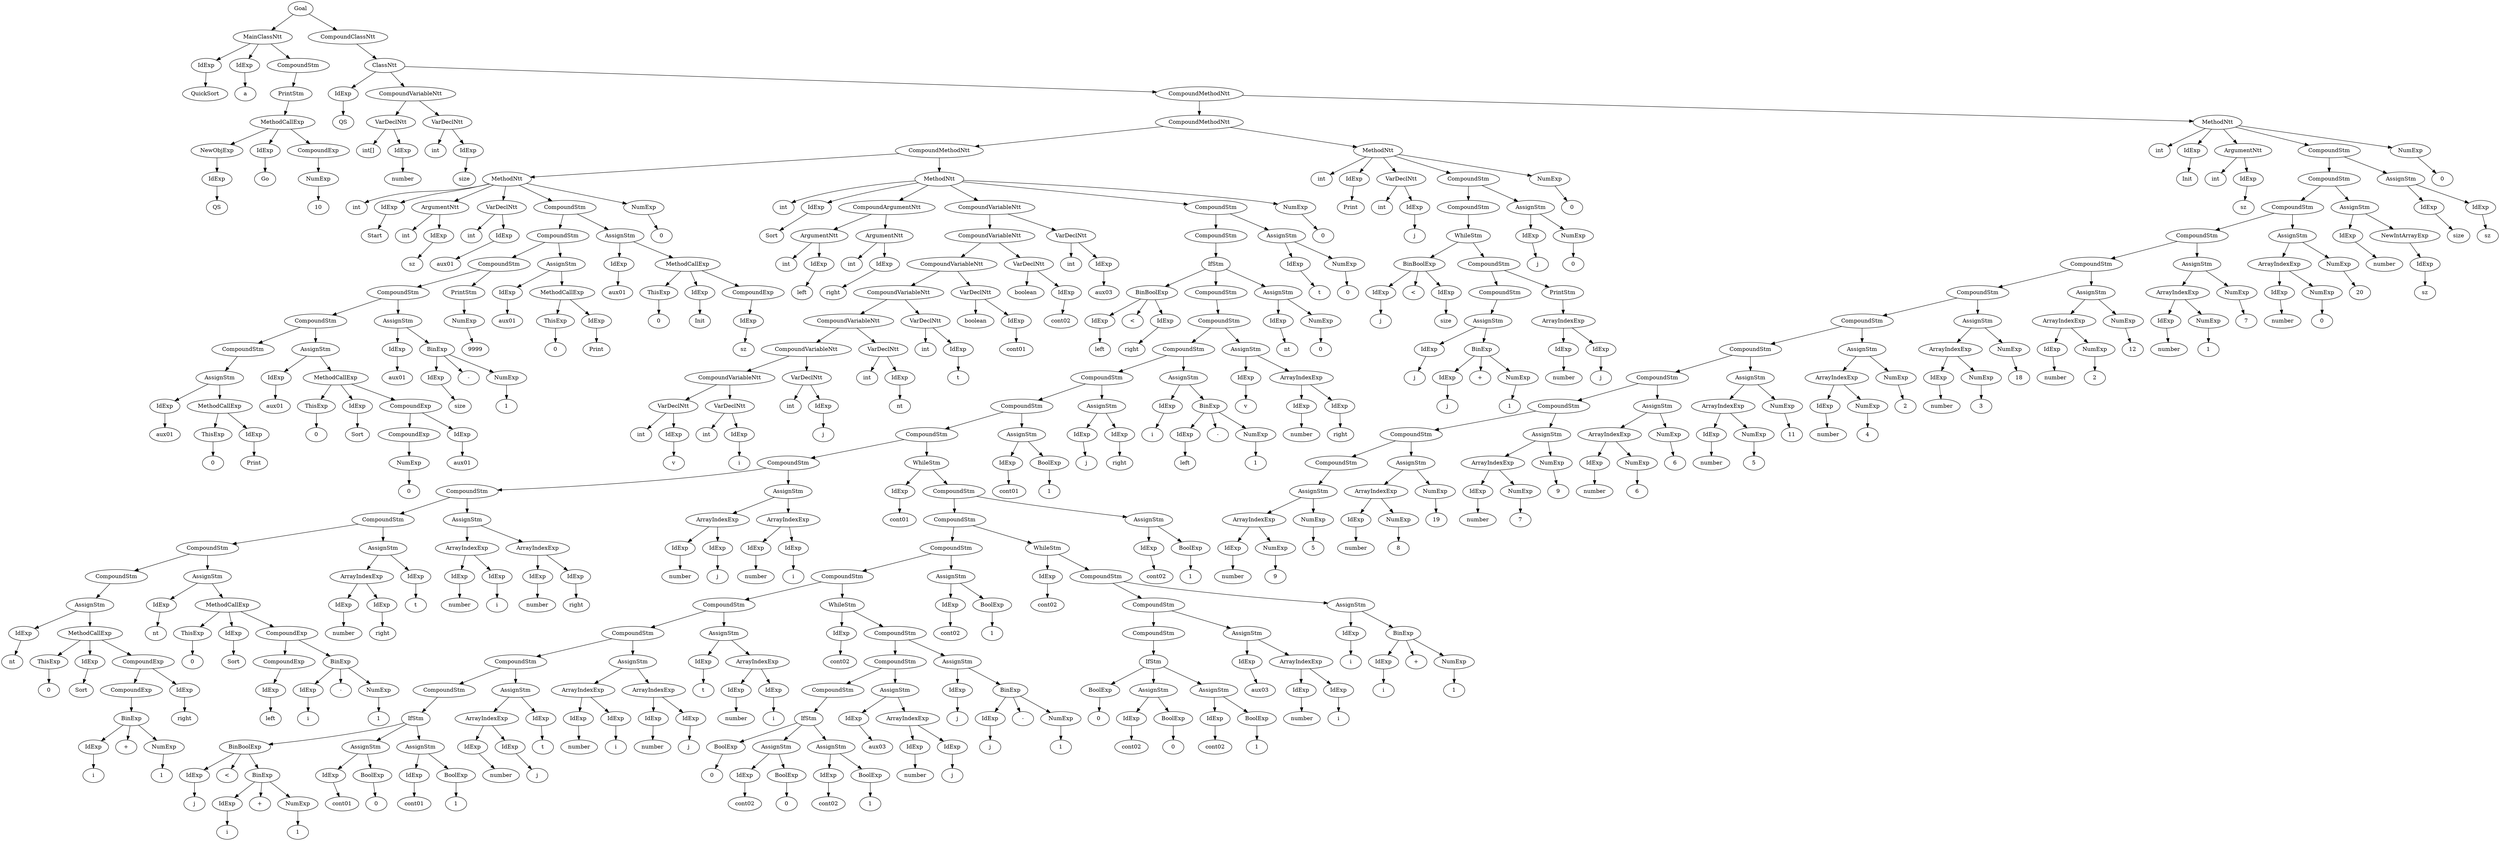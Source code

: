 digraph my_graph {
-1261427456;
-1261427456[label = "Goal"];
-1261427456->-1261434128;
-1261434128[label = "MainClassNtt"];
-1261434128->-1255141552
-1255141552[label = "IdExp"];
-1255141552->-1255141536;
-1255141536[label = "QuickSort"];
-1261434128->-1255141616
-1255141616[label = "IdExp"];
-1255141616->-1255141600;
-1255141600[label = "a"];
-1261434128->-1261434080;
-1261434080[label = "CompoundStm"];
-1261434080->-1257240656;
-1257240656[label = "PrintStm"];
-1257240656->-1261434032
-1261434032[label = "MethodCallExp"];
-1261434032->-1261433888
-1261433888[label = "NewObjExp"];
-1261433888->-1255141680
-1255141680[label = "IdExp"];
-1255141680->-1255141664;
-1255141664[label = "QS"];
-1261434032->-1255141744
-1255141744[label = "IdExp"];
-1255141744->-1255141728;
-1255141728[label = "Go"];
-1261434032->-1261433984;
-1261433984[label = "CompoundExp"];
-1261433984->-1261433936
-1261433936[label = "NumExp"];
-1261433936->-1261433920;
-1261433920[label = "10"];
-1261427456->-1261427408;
-1261427408[label = "CompoundClassNtt"];
-1261427408->-1261427360;
-1261427360[label = "ClassNtt"];
-1261427360->-1255141808
-1255141808[label = "IdExp"];
-1255141808->-1255141792;
-1255141792[label = "QS"];
-1261427360->-1261434320;
-1261434320[label = "CompoundVariableNtt"];
-1261434320->-1261434176;
-1261434176[label = "VarDeclNtt"];
-1261434176->-1257240688;
-1257240688[label = "int[]" ];
-1261434176->-1255141872
-1255141872[label = "IdExp"];
-1255141872->-1255141856;
-1255141856[label = "number"];
-1261434320->-1261434272;
-1261434272[label = "VarDeclNtt"];
-1261434272->-1257240720;
-1257240720[label = "int" ];
-1261434272->-1255141936
-1255141936[label = "IdExp"];
-1255141936->-1255141920;
-1255141920[label = "size"];
-1261427360->-1261427312;
-1261427312[label = "CompoundMethodNtt"];
-1261427312->-1261430624;
-1261430624[label = "CompoundMethodNtt"];
-1261430624->-1261429856;
-1261429856[label = "CompoundMethodNtt"];
-1261429856->-1255142960;
-1255142960[label = "MethodNtt"];
-1255142960->-1257240752;
-1257240752[label = "int" ];
-1255142960->-1255142000
-1255142000[label = "IdExp"];
-1255142000->-1255141984;
-1255141984[label = "Start"];
-1255142960->-1261434368;
-1261434368[label = "ArgumentNtt"];
-1261434368->-1257240784;
-1257240784[label = "int" ];
-1261434368->-1255142064
-1255142064[label = "IdExp"];
-1255142064->-1255142048;
-1255142048[label = "sz"];
-1255142960->-1261434464;
-1261434464[label = "VarDeclNtt"];
-1261434464->-1257240816;
-1257240816[label = "int" ];
-1261434464->-1255142128
-1255142128[label = "IdExp"];
-1255142128->-1255142112;
-1255142112[label = "aux01"];
-1255142960->-1261435760;
-1261435760[label = "CompoundStm"];
-1261435760->-1261435712;
-1261435712[label = "CompoundStm"];
-1261435712->-1261435664;
-1261435664[label = "CompoundStm"];
-1261435664->-1261435616;
-1261435616[label = "CompoundStm"];
-1261435616->-1261435568;
-1261435568[label = "CompoundStm"];
-1261435568->-1261435520;
-1261435520[label = "CompoundStm"];
-1261435520->-1261435472;
-1261435472[label = "AssignStm"];
-1261435472->-1255142832
-1255142832[label = "IdExp"];
-1255142832->-1255142816;
-1255142816[label = "aux01"];
-1261435472->-1261435424
-1261435424[label = "MethodCallExp"];
-1261435424->-1261435376
-1261435376[label = "ThisExp"];
-1261435376->-1261435360;
-1261435360[label = "0"];
-1261435424->-1255142896
-1255142896[label = "IdExp"];
-1255142896->-1255142880;
-1255142880[label = "Print"];
-1261435568->-1261435328;
-1261435328[label = "AssignStm"];
-1261435328->-1255142640
-1255142640[label = "IdExp"];
-1255142640->-1255142624;
-1255142624[label = "aux01"];
-1261435328->-1261435280
-1261435280[label = "MethodCallExp"];
-1261435280->-1261435088
-1261435088[label = "ThisExp"];
-1261435088->-1261435072;
-1261435072[label = "0"];
-1261435280->-1255142704
-1255142704[label = "IdExp"];
-1255142704->-1255142688;
-1255142688[label = "Sort"];
-1261435280->-1261435232;
-1261435232[label = "CompoundExp"];
-1261435232->-1261435184;
-1261435184[label = "CompoundExp"];
-1261435184->-1261435136
-1261435136[label = "NumExp"];
-1261435136->-1261435120;
-1261435120[label = "0"];
-1261435232->-1255142768
-1255142768[label = "IdExp"];
-1255142768->-1255142752;
-1255142752[label = "aux01"];
-1261435616->-1261435040;
-1261435040[label = "AssignStm"];
-1261435040->-1255142512
-1255142512[label = "IdExp"];
-1255142512->-1255142496;
-1255142496[label = "aux01"];
-1261435040->-1261434992;
-1261434992[label = "BinExp"];
-1261434992->-1255142576
-1255142576[label = "IdExp"];
-1255142576->-1255142560;
-1255142560[label = "size"];
-1261434992->-1261434968;
-1261434968[label = "-" ];
-1261434992->-1261434944
-1261434944[label = "NumExp"];
-1261434944->-1261434928;
-1261434928[label = "1"];
-1261435664->-1257240848;
-1257240848[label = "PrintStm"];
-1257240848->-1261434896
-1261434896[label = "NumExp"];
-1261434896->-1261434880;
-1261434880[label = "9999"];
-1261435712->-1261434848;
-1261434848[label = "AssignStm"];
-1261434848->-1255142384
-1255142384[label = "IdExp"];
-1255142384->-1255142368;
-1255142368[label = "aux01"];
-1261434848->-1261434800
-1261434800[label = "MethodCallExp"];
-1261434800->-1261434752
-1261434752[label = "ThisExp"];
-1261434752->-1261434736;
-1261434736[label = "0"];
-1261434800->-1255142448
-1255142448[label = "IdExp"];
-1255142448->-1255142432;
-1255142432[label = "Print"];
-1261435760->-1261434704;
-1261434704[label = "AssignStm"];
-1261434704->-1255142192
-1255142192[label = "IdExp"];
-1255142192->-1255142176;
-1255142176[label = "aux01"];
-1261434704->-1261434656
-1261434656[label = "MethodCallExp"];
-1261434656->-1261434560
-1261434560[label = "ThisExp"];
-1261434560->-1261434544;
-1261434544[label = "0"];
-1261434656->-1255142256
-1255142256[label = "IdExp"];
-1255142256->-1255142240;
-1255142240[label = "Init"];
-1261434656->-1261434608;
-1261434608[label = "CompoundExp"];
-1261434608->-1255142320
-1255142320[label = "IdExp"];
-1255142320->-1255142304;
-1255142304[label = "sz"];
-1255142960->-1261435808
-1261435808[label = "NumExp"];
-1261435808->-1261435792;
-1261435792[label = "0"];
-1261429856->-1255139888;
-1255139888[label = "MethodNtt"];
-1255139888->-1257240880;
-1257240880[label = "int" ];
-1255139888->-1255143024
-1255143024[label = "IdExp"];
-1255143024->-1255143008;
-1255143008[label = "Sort"];
-1255139888->-1261436048;
-1261436048[label = "CompoundArgumentNtt"];
-1261436048->-1261435904;
-1261435904[label = "ArgumentNtt"];
-1261435904->-1257240912;
-1257240912[label = "int" ];
-1261435904->-1255143088
-1255143088[label = "IdExp"];
-1255143088->-1255143072;
-1255143072[label = "left"];
-1261436048->-1261436000;
-1261436000[label = "ArgumentNtt"];
-1261436000->-1257240944;
-1257240944[label = "int" ];
-1261436000->-1255143152
-1255143152[label = "IdExp"];
-1255143152->-1255143136;
-1255143136[label = "right"];
-1255139888->-1261436816;
-1261436816[label = "CompoundVariableNtt"];
-1261436816->-1261436720;
-1261436720[label = "CompoundVariableNtt"];
-1261436720->-1261436624;
-1261436624[label = "CompoundVariableNtt"];
-1261436624->-1261436528;
-1261436528[label = "CompoundVariableNtt"];
-1261436528->-1261436432;
-1261436432[label = "CompoundVariableNtt"];
-1261436432->-1261436336;
-1261436336[label = "CompoundVariableNtt"];
-1261436336->-1261436240;
-1261436240[label = "CompoundVariableNtt"];
-1261436240->-1261436096;
-1261436096[label = "VarDeclNtt"];
-1261436096->-1257240976;
-1257240976[label = "int" ];
-1261436096->-1255143216
-1255143216[label = "IdExp"];
-1255143216->-1255143200;
-1255143200[label = "v"];
-1261436240->-1261436192;
-1261436192[label = "VarDeclNtt"];
-1261436192->-1257241008;
-1257241008[label = "int" ];
-1261436192->-1255143280
-1255143280[label = "IdExp"];
-1255143280->-1255143264;
-1255143264[label = "i"];
-1261436336->-1261436288;
-1261436288[label = "VarDeclNtt"];
-1261436288->-1257241040;
-1257241040[label = "int" ];
-1261436288->-1255143344
-1255143344[label = "IdExp"];
-1255143344->-1255143328;
-1255143328[label = "j"];
-1261436432->-1261436384;
-1261436384[label = "VarDeclNtt"];
-1261436384->-1257241072;
-1257241072[label = "int" ];
-1261436384->-1255143408
-1255143408[label = "IdExp"];
-1255143408->-1255143392;
-1255143392[label = "nt"];
-1261436528->-1261436480;
-1261436480[label = "VarDeclNtt"];
-1261436480->-1257241104;
-1257241104[label = "int" ];
-1261436480->-1255143472
-1255143472[label = "IdExp"];
-1255143472->-1255143456;
-1255143456[label = "t"];
-1261436624->-1261436576;
-1261436576[label = "VarDeclNtt"];
-1261436576->-1257241136;
-1257241136[label = "boolean" ];
-1261436576->-1255143536
-1255143536[label = "IdExp"];
-1255143536->-1255143520;
-1255143520[label = "cont01"];
-1261436720->-1261436672;
-1261436672[label = "VarDeclNtt"];
-1261436672->-1257241168;
-1257241168[label = "boolean" ];
-1261436672->-1255143600
-1255143600[label = "IdExp"];
-1255143600->-1255143584;
-1255143584[label = "cont02"];
-1261436816->-1261436768;
-1261436768[label = "VarDeclNtt"];
-1261436768->-1257241200;
-1257241200[label = "int" ];
-1261436768->-1255143664
-1255143664[label = "IdExp"];
-1255143664->-1255143648;
-1255143648[label = "aux03"];
-1255139888->-1261429760;
-1261429760[label = "CompoundStm"];
-1261429760->-1261429712;
-1261429712[label = "CompoundStm"];
-1261429712->-1261429664;
-1261429664[label = "IfStm"];
-1261429664->-1261430816;
-1261430816[label = "BinBoolExp"];
-1261430816->-1255143792
-1255143792[label = "IdExp"];
-1255143792->-1255143776;
-1255143776[label = "left"];
-1261430816->-1261430792;
-1261430792[label = "<" ];
-1261430816->-1255143856
-1255143856[label = "IdExp"];
-1255143856->-1255143840;
-1255143840[label = "right"];
-1261429664->-1261429520;
-1261429520[label = "CompoundStm"];
-1261429520->-1261429472;
-1261429472[label = "CompoundStm"];
-1261429472->-1261429424;
-1261429424[label = "CompoundStm"];
-1261429424->-1261429376;
-1261429376[label = "CompoundStm"];
-1261429376->-1261429328;
-1261429328[label = "CompoundStm"];
-1261429328->-1261429280;
-1261429280[label = "CompoundStm"];
-1261429280->-1261429232;
-1261429232[label = "CompoundStm"];
-1261429232->-1261429184;
-1261429184[label = "CompoundStm"];
-1261429184->-1261429136;
-1261429136[label = "CompoundStm"];
-1261429136->-1261429088;
-1261429088[label = "CompoundStm"];
-1261429088->-1261429040;
-1261429040[label = "CompoundStm"];
-1261429040->-1261428992;
-1261428992[label = "AssignStm"];
-1261428992->-1255139568
-1255139568[label = "IdExp"];
-1255139568->-1255139552;
-1255139552[label = "nt"];
-1261428992->-1261428944
-1261428944[label = "MethodCallExp"];
-1261428944->-1261428704
-1261428704[label = "ThisExp"];
-1261428704->-1261428688;
-1261428688[label = "0"];
-1261428944->-1255139632
-1255139632[label = "IdExp"];
-1255139632->-1255139616;
-1255139616[label = "Sort"];
-1261428944->-1261428896;
-1261428896[label = "CompoundExp"];
-1261428896->-1261428848;
-1261428848[label = "CompoundExp"];
-1261428848->-1261428800;
-1261428800[label = "BinExp"];
-1261428800->-1255139696
-1255139696[label = "IdExp"];
-1255139696->-1255139680;
-1255139680[label = "i"];
-1261428800->-1261428776;
-1261428776[label = "+" ];
-1261428800->-1261428752
-1261428752[label = "NumExp"];
-1261428752->-1261428736;
-1261428736[label = "1"];
-1261428896->-1255139760
-1255139760[label = "IdExp"];
-1255139760->-1255139744;
-1255139744[label = "right"];
-1261429088->-1261428656;
-1261428656[label = "AssignStm"];
-1261428656->-1255139312
-1255139312[label = "IdExp"];
-1255139312->-1255139296;
-1255139296[label = "nt"];
-1261428656->-1261428608
-1261428608[label = "MethodCallExp"];
-1261428608->-1261428368
-1261428368[label = "ThisExp"];
-1261428368->-1261428352;
-1261428352[label = "0"];
-1261428608->-1255139376
-1255139376[label = "IdExp"];
-1255139376->-1255139360;
-1255139360[label = "Sort"];
-1261428608->-1261428560;
-1261428560[label = "CompoundExp"];
-1261428560->-1261428416;
-1261428416[label = "CompoundExp"];
-1261428416->-1255139440
-1255139440[label = "IdExp"];
-1255139440->-1255139424;
-1255139424[label = "left"];
-1261428560->-1261428512;
-1261428512[label = "BinExp"];
-1261428512->-1255139504
-1255139504[label = "IdExp"];
-1255139504->-1255139488;
-1255139488[label = "i"];
-1261428512->-1261428488;
-1261428488[label = "-" ];
-1261428512->-1261428464
-1261428464[label = "NumExp"];
-1261428464->-1261428448;
-1261428448[label = "1"];
-1261429136->-1261428320;
-1261428320[label = "AssignStm"];
-1261428320->-1261428272
-1261428272[label = "ArrayIndexExp"];
-1261428272->-1255139120
-1255139120[label = "IdExp"];
-1255139120->-1255139104;
-1255139104[label = "number"];
-1261428272->-1255139184
-1255139184[label = "IdExp"];
-1255139184->-1255139168;
-1255139168[label = "right"];
-1261428320->-1255139248
-1255139248[label = "IdExp"];
-1255139248->-1255139232;
-1255139232[label = "t"];
-1261429184->-1261428224;
-1261428224[label = "AssignStm"];
-1261428224->-1261428128
-1261428128[label = "ArrayIndexExp"];
-1261428128->-1255138864
-1255138864[label = "IdExp"];
-1255138864->-1255138848;
-1255138848[label = "number"];
-1261428128->-1255138928
-1255138928[label = "IdExp"];
-1255138928->-1255138912;
-1255138912[label = "i"];
-1261428224->-1261428176
-1261428176[label = "ArrayIndexExp"];
-1261428176->-1255138992
-1255138992[label = "IdExp"];
-1255138992->-1255138976;
-1255138976[label = "number"];
-1261428176->-1255139056
-1255139056[label = "IdExp"];
-1255139056->-1255139040;
-1255139040[label = "right"];
-1261429232->-1261428080;
-1261428080[label = "AssignStm"];
-1261428080->-1261427984
-1261427984[label = "ArrayIndexExp"];
-1261427984->-1255138608
-1255138608[label = "IdExp"];
-1255138608->-1255138592;
-1255138592[label = "number"];
-1261427984->-1255138672
-1255138672[label = "IdExp"];
-1255138672->-1255138656;
-1255138656[label = "j"];
-1261428080->-1261428032
-1261428032[label = "ArrayIndexExp"];
-1261428032->-1255138736
-1255138736[label = "IdExp"];
-1255138736->-1255138720;
-1255138720[label = "number"];
-1261428032->-1255138800
-1255138800[label = "IdExp"];
-1255138800->-1255138784;
-1255138784[label = "i"];
-1261429280->-1261427936;
-1261427936[label = "WhileStm"];
-1261427936->-1255144432
-1255144432[label = "IdExp"];
-1255144432->-1255144416;
-1255144416[label = "cont01"];
-1261427936->-1261427888;
-1261427888[label = "CompoundStm"];
-1261427888->-1261427840;
-1261427840[label = "CompoundStm"];
-1261427840->-1261427792;
-1261427792[label = "CompoundStm"];
-1261427792->-1261427744;
-1261427744[label = "CompoundStm"];
-1261427744->-1261433840;
-1261433840[label = "CompoundStm"];
-1261433840->-1261433792;
-1261433792[label = "CompoundStm"];
-1261433792->-1261433744;
-1261433744[label = "CompoundStm"];
-1261433744->-1261433696;
-1261433696[label = "CompoundStm"];
-1261433696->-1261433648;
-1261433648[label = "IfStm"];
-1261433648->-1261433408;
-1261433408[label = "BinBoolExp"];
-1261433408->-1255138352
-1255138352[label = "IdExp"];
-1255138352->-1255138336;
-1255138336[label = "j"];
-1261433408->-1261433384;
-1261433384[label = "<" ];
-1261433408->-1261433360;
-1261433360[label = "BinExp"];
-1261433360->-1255138416
-1255138416[label = "IdExp"];
-1255138416->-1255138400;
-1255138400[label = "i"];
-1261433360->-1261433336;
-1261433336[label = "+" ];
-1261433360->-1261433312
-1261433312[label = "NumExp"];
-1261433312->-1261433296;
-1261433296[label = "1"];
-1261433648->-1261433504;
-1261433504[label = "AssignStm"];
-1261433504->-1255138480
-1255138480[label = "IdExp"];
-1255138480->-1255138464;
-1255138464[label = "cont01"];
-1261433504->-1261433456
-1261433456[label = "BoolExp"];
-1261433456->-1261433440;
-1261433440[label = "0"];
-1261433648->-1261433600;
-1261433600[label = "AssignStm"];
-1261433600->-1255138544
-1255138544[label = "IdExp"];
-1255138544->-1255138528;
-1255138528[label = "cont01"];
-1261433600->-1261433552
-1261433552[label = "BoolExp"];
-1261433552->-1261433536;
-1261433536[label = "1"];
-1261433744->-1261433264;
-1261433264[label = "AssignStm"];
-1261433264->-1261433216
-1261433216[label = "ArrayIndexExp"];
-1261433216->-1255138160
-1255138160[label = "IdExp"];
-1255138160->-1255138144;
-1255138144[label = "number"];
-1261433216->-1255138224
-1255138224[label = "IdExp"];
-1255138224->-1255138208;
-1255138208[label = "j"];
-1261433264->-1255138288
-1255138288[label = "IdExp"];
-1255138288->-1255138272;
-1255138272[label = "t"];
-1261433792->-1261433168;
-1261433168[label = "AssignStm"];
-1261433168->-1261433072
-1261433072[label = "ArrayIndexExp"];
-1261433072->-1255137904
-1255137904[label = "IdExp"];
-1255137904->-1255137888;
-1255137888[label = "number"];
-1261433072->-1255137968
-1255137968[label = "IdExp"];
-1255137968->-1255137952;
-1255137952[label = "i"];
-1261433168->-1261433120
-1261433120[label = "ArrayIndexExp"];
-1261433120->-1255138032
-1255138032[label = "IdExp"];
-1255138032->-1255138016;
-1255138016[label = "number"];
-1261433120->-1255138096
-1255138096[label = "IdExp"];
-1255138096->-1255138080;
-1255138080[label = "j"];
-1261433840->-1261433024;
-1261433024[label = "AssignStm"];
-1261433024->-1255137712
-1255137712[label = "IdExp"];
-1255137712->-1255137696;
-1255137696[label = "t"];
-1261433024->-1261432976
-1261432976[label = "ArrayIndexExp"];
-1261432976->-1255137776
-1255137776[label = "IdExp"];
-1255137776->-1255137760;
-1255137760[label = "number"];
-1261432976->-1255137840
-1255137840[label = "IdExp"];
-1255137840->-1255137824;
-1255137824[label = "i"];
-1261427744->-1261432928;
-1261432928[label = "WhileStm"];
-1261432928->-1255145264
-1255145264[label = "IdExp"];
-1255145264->-1255145248;
-1255145248[label = "cont02"];
-1261432928->-1261432880;
-1261432880[label = "CompoundStm"];
-1261432880->-1261432832;
-1261432832[label = "CompoundStm"];
-1261432832->-1261432784;
-1261432784[label = "CompoundStm"];
-1261432784->-1261432736;
-1261432736[label = "IfStm"];
-1261432736->-1261432496
-1261432496[label = "BoolExp"];
-1261432496->-1261432480;
-1261432480[label = "0"];
-1261432736->-1261432592;
-1261432592[label = "AssignStm"];
-1261432592->-1255137584
-1255137584[label = "IdExp"];
-1255137584->-1255137568;
-1255137568[label = "cont02"];
-1261432592->-1261432544
-1261432544[label = "BoolExp"];
-1261432544->-1261432528;
-1261432528[label = "0"];
-1261432736->-1261432688;
-1261432688[label = "AssignStm"];
-1261432688->-1255137648
-1255137648[label = "IdExp"];
-1255137648->-1255137632;
-1255137632[label = "cont02"];
-1261432688->-1261432640
-1261432640[label = "BoolExp"];
-1261432640->-1261432624;
-1261432624[label = "1"];
-1261432832->-1261432400;
-1261432400[label = "AssignStm"];
-1261432400->-1255145456
-1255145456[label = "IdExp"];
-1255145456->-1255145440;
-1255145440[label = "aux03"];
-1261432400->-1261432352
-1261432352[label = "ArrayIndexExp"];
-1261432352->-1255137328
-1255137328[label = "IdExp"];
-1255137328->-1255137312;
-1255137312[label = "number"];
-1261432352->-1255137392
-1255137392[label = "IdExp"];
-1255137392->-1255137376;
-1255137376[label = "j"];
-1261432880->-1261432304;
-1261432304[label = "AssignStm"];
-1261432304->-1255145328
-1255145328[label = "IdExp"];
-1255145328->-1255145312;
-1255145312[label = "j"];
-1261432304->-1261432256;
-1261432256[label = "BinExp"];
-1261432256->-1255145392
-1255145392[label = "IdExp"];
-1255145392->-1255145376;
-1255145376[label = "j"];
-1261432256->-1261432232;
-1261432232[label = "-" ];
-1261432256->-1261432208
-1261432208[label = "NumExp"];
-1261432208->-1261432192;
-1261432192[label = "1"];
-1261427792->-1261432160;
-1261432160[label = "AssignStm"];
-1261432160->-1255145200
-1255145200[label = "IdExp"];
-1255145200->-1255145184;
-1255145184[label = "cont02"];
-1261432160->-1261432112
-1261432112[label = "BoolExp"];
-1261432112->-1261432096;
-1261432096[label = "1"];
-1261427840->-1261432064;
-1261432064[label = "WhileStm"];
-1261432064->-1255144560
-1255144560[label = "IdExp"];
-1255144560->-1255144544;
-1255144544[label = "cont02"];
-1261432064->-1261432016;
-1261432016[label = "CompoundStm"];
-1261432016->-1261431968;
-1261431968[label = "CompoundStm"];
-1261431968->-1261431920;
-1261431920[label = "CompoundStm"];
-1261431920->-1261431872;
-1261431872[label = "IfStm"];
-1261431872->-1261431632
-1261431632[label = "BoolExp"];
-1261431632->-1261431616;
-1261431616[label = "0"];
-1261431872->-1261431728;
-1261431728[label = "AssignStm"];
-1261431728->-1255145072
-1255145072[label = "IdExp"];
-1255145072->-1255145056;
-1255145056[label = "cont02"];
-1261431728->-1261431680
-1261431680[label = "BoolExp"];
-1261431680->-1261431664;
-1261431664[label = "0"];
-1261431872->-1261431824;
-1261431824[label = "AssignStm"];
-1261431824->-1255145136
-1255145136[label = "IdExp"];
-1255145136->-1255145120;
-1255145120[label = "cont02"];
-1261431824->-1261431776
-1261431776[label = "BoolExp"];
-1261431776->-1261431760;
-1261431760[label = "1"];
-1261431968->-1261431536;
-1261431536[label = "AssignStm"];
-1261431536->-1255144752
-1255144752[label = "IdExp"];
-1255144752->-1255144736;
-1255144736[label = "aux03"];
-1261431536->-1261431488
-1261431488[label = "ArrayIndexExp"];
-1261431488->-1255144816
-1255144816[label = "IdExp"];
-1255144816->-1255144800;
-1255144800[label = "number"];
-1261431488->-1255144880
-1255144880[label = "IdExp"];
-1255144880->-1255144864;
-1255144864[label = "i"];
-1261432016->-1261431440;
-1261431440[label = "AssignStm"];
-1261431440->-1255144624
-1255144624[label = "IdExp"];
-1255144624->-1255144608;
-1255144608[label = "i"];
-1261431440->-1261431392;
-1261431392[label = "BinExp"];
-1261431392->-1255144688
-1255144688[label = "IdExp"];
-1255144688->-1255144672;
-1255144672[label = "i"];
-1261431392->-1261431368;
-1261431368[label = "+" ];
-1261431392->-1261431344
-1261431344[label = "NumExp"];
-1261431344->-1261431328;
-1261431328[label = "1"];
-1261427888->-1261431296;
-1261431296[label = "AssignStm"];
-1261431296->-1255144496
-1255144496[label = "IdExp"];
-1255144496->-1255144480;
-1255144480[label = "cont02"];
-1261431296->-1261431248
-1261431248[label = "BoolExp"];
-1261431248->-1261431232;
-1261431232[label = "1"];
-1261429328->-1261431200;
-1261431200[label = "AssignStm"];
-1261431200->-1255144368
-1255144368[label = "IdExp"];
-1255144368->-1255144352;
-1255144352[label = "cont01"];
-1261431200->-1261431152
-1261431152[label = "BoolExp"];
-1261431152->-1261431136;
-1261431136[label = "1"];
-1261429376->-1261431104;
-1261431104[label = "AssignStm"];
-1261431104->-1255144240
-1255144240[label = "IdExp"];
-1255144240->-1255144224;
-1255144224[label = "j"];
-1261431104->-1255144304
-1255144304[label = "IdExp"];
-1255144304->-1255144288;
-1255144288[label = "right"];
-1261429424->-1261431056;
-1261431056[label = "AssignStm"];
-1261431056->-1255144112
-1255144112[label = "IdExp"];
-1255144112->-1255144096;
-1255144096[label = "i"];
-1261431056->-1261431008;
-1261431008[label = "BinExp"];
-1261431008->-1255144176
-1255144176[label = "IdExp"];
-1255144176->-1255144160;
-1255144160[label = "left"];
-1261431008->-1261430984;
-1261430984[label = "-" ];
-1261431008->-1261430960
-1261430960[label = "NumExp"];
-1261430960->-1261430944;
-1261430944[label = "1"];
-1261429472->-1261430912;
-1261430912[label = "AssignStm"];
-1261430912->-1255143920
-1255143920[label = "IdExp"];
-1255143920->-1255143904;
-1255143904[label = "v"];
-1261430912->-1261430864
-1261430864[label = "ArrayIndexExp"];
-1261430864->-1255143984
-1255143984[label = "IdExp"];
-1255143984->-1255143968;
-1255143968[label = "number"];
-1261430864->-1255144048
-1255144048[label = "IdExp"];
-1255144048->-1255144032;
-1255144032[label = "right"];
-1261429664->-1261429616;
-1261429616[label = "AssignStm"];
-1261429616->-1255139824
-1255139824[label = "IdExp"];
-1255139824->-1255139808;
-1255139808[label = "nt"];
-1261429616->-1261429568
-1261429568[label = "NumExp"];
-1261429568->-1261429552;
-1261429552[label = "0"];
-1261429760->-1261436912;
-1261436912[label = "AssignStm"];
-1261436912->-1255143728
-1255143728[label = "IdExp"];
-1255143728->-1255143712;
-1255143712[label = "t"];
-1261436912->-1261436864
-1261436864[label = "NumExp"];
-1261436864->-1261436848;
-1261436848[label = "0"];
-1255139888->-1261429808
-1261429808[label = "NumExp"];
-1261429808->-1261429792;
-1261429792[label = "0"];
-1261430624->-1255140528;
-1255140528[label = "MethodNtt"];
-1255140528->-1257241232;
-1257241232[label = "int" ];
-1255140528->-1255139952
-1255139952[label = "IdExp"];
-1255139952->-1255139936;
-1255139936[label = "Print"];
-1255140528->-1261429904;
-1261429904[label = "VarDeclNtt"];
-1261429904->-1257241264;
-1257241264[label = "int" ];
-1261429904->-1255140016
-1255140016[label = "IdExp"];
-1255140016->-1255140000;
-1255140000[label = "j"];
-1255140528->-1261430528;
-1261430528[label = "CompoundStm"];
-1261430528->-1261430480;
-1261430480[label = "CompoundStm"];
-1261430480->-1261430432;
-1261430432[label = "WhileStm"];
-1261430432->-1261430096;
-1261430096[label = "BinBoolExp"];
-1261430096->-1255140144
-1255140144[label = "IdExp"];
-1255140144->-1255140128;
-1255140128[label = "j"];
-1261430096->-1261430072;
-1261430072[label = "<" ];
-1261430096->-1255140208
-1255140208[label = "IdExp"];
-1255140208->-1255140192;
-1255140192[label = "size"];
-1261430432->-1261430384;
-1261430384[label = "CompoundStm"];
-1261430384->-1261430336;
-1261430336[label = "CompoundStm"];
-1261430336->-1261430288;
-1261430288[label = "AssignStm"];
-1261430288->-1255140400
-1255140400[label = "IdExp"];
-1255140400->-1255140384;
-1255140384[label = "j"];
-1261430288->-1261430240;
-1261430240[label = "BinExp"];
-1261430240->-1255140464
-1255140464[label = "IdExp"];
-1255140464->-1255140448;
-1255140448[label = "j"];
-1261430240->-1261430216;
-1261430216[label = "+" ];
-1261430240->-1261430192
-1261430192[label = "NumExp"];
-1261430192->-1261430176;
-1261430176[label = "1"];
-1261430384->-1257241296;
-1257241296[label = "PrintStm"];
-1257241296->-1261430144
-1261430144[label = "ArrayIndexExp"];
-1261430144->-1255140272
-1255140272[label = "IdExp"];
-1255140272->-1255140256;
-1255140256[label = "number"];
-1261430144->-1255140336
-1255140336[label = "IdExp"];
-1255140336->-1255140320;
-1255140320[label = "j"];
-1261430528->-1261430048;
-1261430048[label = "AssignStm"];
-1261430048->-1255140080
-1255140080[label = "IdExp"];
-1255140080->-1255140064;
-1255140064[label = "j"];
-1261430048->-1261430000
-1261430000[label = "NumExp"];
-1261430000->-1261429984;
-1261429984[label = "0"];
-1255140528->-1261430576
-1261430576[label = "NumExp"];
-1261430576->-1261430560;
-1261430560[label = "0"];
-1261427312->-1255133424;
-1255133424[label = "MethodNtt"];
-1255133424->-1257241328;
-1257241328[label = "int" ];
-1255133424->-1255140592
-1255140592[label = "IdExp"];
-1255140592->-1255140576;
-1255140576[label = "Init"];
-1255133424->-1261430672;
-1261430672[label = "ArgumentNtt"];
-1261430672->-1257241360;
-1257241360[label = "int" ];
-1261430672->-1255140656
-1255140656[label = "IdExp"];
-1255140656->-1255140640;
-1255140640[label = "sz"];
-1255133424->-1261427216;
-1261427216[label = "CompoundStm"];
-1261427216->-1261427168;
-1261427168[label = "CompoundStm"];
-1261427168->-1261427120;
-1261427120[label = "CompoundStm"];
-1261427120->-1261427072;
-1261427072[label = "CompoundStm"];
-1261427072->-1261427024;
-1261427024[label = "CompoundStm"];
-1261427024->-1261426976;
-1261426976[label = "CompoundStm"];
-1261426976->-1261426928;
-1261426928[label = "CompoundStm"];
-1261426928->-1261426880;
-1261426880[label = "CompoundStm"];
-1261426880->-1261426832;
-1261426832[label = "CompoundStm"];
-1261426832->-1261426784;
-1261426784[label = "CompoundStm"];
-1261426784->-1261426736;
-1261426736[label = "CompoundStm"];
-1261426736->-1261426688;
-1261426688[label = "CompoundStm"];
-1261426688->-1261426640;
-1261426640[label = "AssignStm"];
-1261426640->-1261426544
-1261426544[label = "ArrayIndexExp"];
-1261426544->-1255133360
-1255133360[label = "IdExp"];
-1255133360->-1255133344;
-1255133344[label = "number"];
-1261426544->-1261426496
-1261426496[label = "NumExp"];
-1261426496->-1261426480;
-1261426480[label = "9"];
-1261426640->-1261426592
-1261426592[label = "NumExp"];
-1261426592->-1261426576;
-1261426576[label = "5"];
-1261426736->-1261426448;
-1261426448[label = "AssignStm"];
-1261426448->-1261426352
-1261426352[label = "ArrayIndexExp"];
-1261426352->-1255133296
-1255133296[label = "IdExp"];
-1255133296->-1255133280;
-1255133280[label = "number"];
-1261426352->-1261426304
-1261426304[label = "NumExp"];
-1261426304->-1261426288;
-1261426288[label = "8"];
-1261426448->-1261426400
-1261426400[label = "NumExp"];
-1261426400->-1261426384;
-1261426384[label = "19"];
-1261426784->-1261426256;
-1261426256[label = "AssignStm"];
-1261426256->-1261426160
-1261426160[label = "ArrayIndexExp"];
-1261426160->-1255133232
-1255133232[label = "IdExp"];
-1255133232->-1255133216;
-1255133216[label = "number"];
-1261426160->-1261426112
-1261426112[label = "NumExp"];
-1261426112->-1261426096;
-1261426096[label = "7"];
-1261426256->-1261426208
-1261426208[label = "NumExp"];
-1261426208->-1261426192;
-1261426192[label = "9"];
-1261426832->-1261426064;
-1261426064[label = "AssignStm"];
-1261426064->-1261425968
-1261425968[label = "ArrayIndexExp"];
-1261425968->-1255141360
-1255141360[label = "IdExp"];
-1255141360->-1255141344;
-1255141344[label = "number"];
-1261425968->-1261425920
-1261425920[label = "NumExp"];
-1261425920->-1261425904;
-1261425904[label = "6"];
-1261426064->-1261426016
-1261426016[label = "NumExp"];
-1261426016->-1261426000;
-1261426000[label = "6"];
-1261426880->-1261425872;
-1261425872[label = "AssignStm"];
-1261425872->-1261425776
-1261425776[label = "ArrayIndexExp"];
-1261425776->-1255141296
-1255141296[label = "IdExp"];
-1255141296->-1255141280;
-1255141280[label = "number"];
-1261425776->-1261425728
-1261425728[label = "NumExp"];
-1261425728->-1261425712;
-1261425712[label = "5"];
-1261425872->-1261425824
-1261425824[label = "NumExp"];
-1261425824->-1261425808;
-1261425808[label = "11"];
-1261426928->-1261425680;
-1261425680[label = "AssignStm"];
-1261425680->-1261425584
-1261425584[label = "ArrayIndexExp"];
-1261425584->-1255141232
-1255141232[label = "IdExp"];
-1255141232->-1255141216;
-1255141216[label = "number"];
-1261425584->-1261425536
-1261425536[label = "NumExp"];
-1261425536->-1261425520;
-1261425520[label = "4"];
-1261425680->-1261425632
-1261425632[label = "NumExp"];
-1261425632->-1261425616;
-1261425616[label = "2"];
-1261426976->-1261425488;
-1261425488[label = "AssignStm"];
-1261425488->-1261425392
-1261425392[label = "ArrayIndexExp"];
-1261425392->-1255141168
-1255141168[label = "IdExp"];
-1255141168->-1255141152;
-1255141152[label = "number"];
-1261425392->-1261425344
-1261425344[label = "NumExp"];
-1261425344->-1261425328;
-1261425328[label = "3"];
-1261425488->-1261425440
-1261425440[label = "NumExp"];
-1261425440->-1261425424;
-1261425424[label = "18"];
-1261427024->-1261425296;
-1261425296[label = "AssignStm"];
-1261425296->-1261425200
-1261425200[label = "ArrayIndexExp"];
-1261425200->-1255141104
-1255141104[label = "IdExp"];
-1255141104->-1255141088;
-1255141088[label = "number"];
-1261425200->-1261425152
-1261425152[label = "NumExp"];
-1261425152->-1261425136;
-1261425136[label = "2"];
-1261425296->-1261425248
-1261425248[label = "NumExp"];
-1261425248->-1261425232;
-1261425232[label = "12"];
-1261427072->-1261425104;
-1261425104[label = "AssignStm"];
-1261425104->-1261425008
-1261425008[label = "ArrayIndexExp"];
-1261425008->-1255141040
-1255141040[label = "IdExp"];
-1255141040->-1255141024;
-1255141024[label = "number"];
-1261425008->-1261424960
-1261424960[label = "NumExp"];
-1261424960->-1261424944;
-1261424944[label = "1"];
-1261425104->-1261425056
-1261425056[label = "NumExp"];
-1261425056->-1261425040;
-1261425040[label = "7"];
-1261427120->-1261424912;
-1261424912[label = "AssignStm"];
-1261424912->-1261424816
-1261424816[label = "ArrayIndexExp"];
-1261424816->-1255140976
-1255140976[label = "IdExp"];
-1255140976->-1255140960;
-1255140960[label = "number"];
-1261424816->-1261424768
-1261424768[label = "NumExp"];
-1261424768->-1261424752;
-1261424752[label = "0"];
-1261424912->-1261424864
-1261424864[label = "NumExp"];
-1261424864->-1261424848;
-1261424848[label = "20"];
-1261427168->-1261424720;
-1261424720[label = "AssignStm"];
-1261424720->-1255140848
-1255140848[label = "IdExp"];
-1255140848->-1255140832;
-1255140832[label = "number"];
-1261424720->-1261424672
-1261424672[label = "NewIntArrayExp"];
-1261424672->-1255140912
-1255140912[label = "IdExp"];
-1255140912->-1255140896;
-1255140896[label = "sz"];
-1261427216->-1261430768;
-1261430768[label = "AssignStm"];
-1261430768->-1255140720
-1255140720[label = "IdExp"];
-1255140720->-1255140704;
-1255140704[label = "size"];
-1261430768->-1255140784
-1255140784[label = "IdExp"];
-1255140784->-1255140768;
-1255140768[label = "sz"];
-1255133424->-1261427264
-1261427264[label = "NumExp"];
-1261427264->-1261427248;
-1261427248[label = "0"];

}